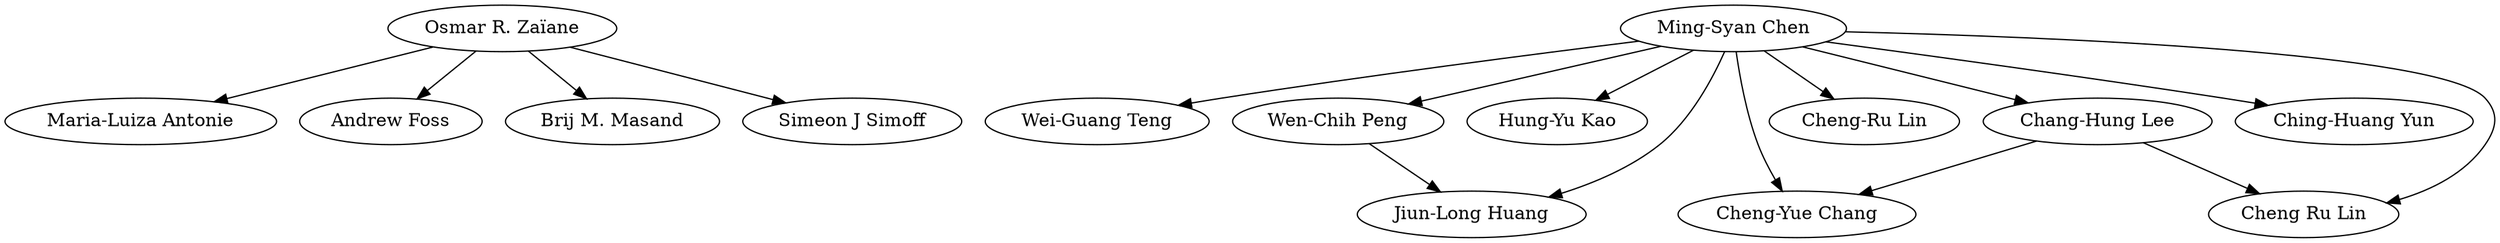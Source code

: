 strict digraph G{
"Osmar R. Zaïane" -> "Maria-Luiza Antonie"
"Ming-Syan Chen" -> "Wei-Guang Teng"
"Ming-Syan Chen" -> "Cheng-Yue Chang"
"Ming-Syan Chen" -> "Hung-Yu Kao"
"Ming-Syan Chen" -> "Cheng-Yue Chang"
"Ming-Syan Chen" -> "Wen-Chih Peng"
"Wen-Chih Peng" -> "Jiun-Long Huang"
"Ming-Syan Chen" -> "Cheng-Ru Lin"
"Ming-Syan Chen" -> "Cheng Ru Lin"
"Ming-Syan Chen" -> "Ching-Huang Yun"
"Ming-Syan Chen" -> "Jiun-Long Huang"
"Osmar R. Zaïane" -> "Andrew Foss"
"Ming-Syan Chen" -> "Chang-Hung Lee"
"Osmar R. Zaïane" -> "Brij M. Masand"
"Osmar R. Zaïane" -> "Simeon J Simoff"
"Chang-Hung Lee" -> "Cheng Ru Lin"
"Chang-Hung Lee" -> "Cheng-Yue Chang"
}